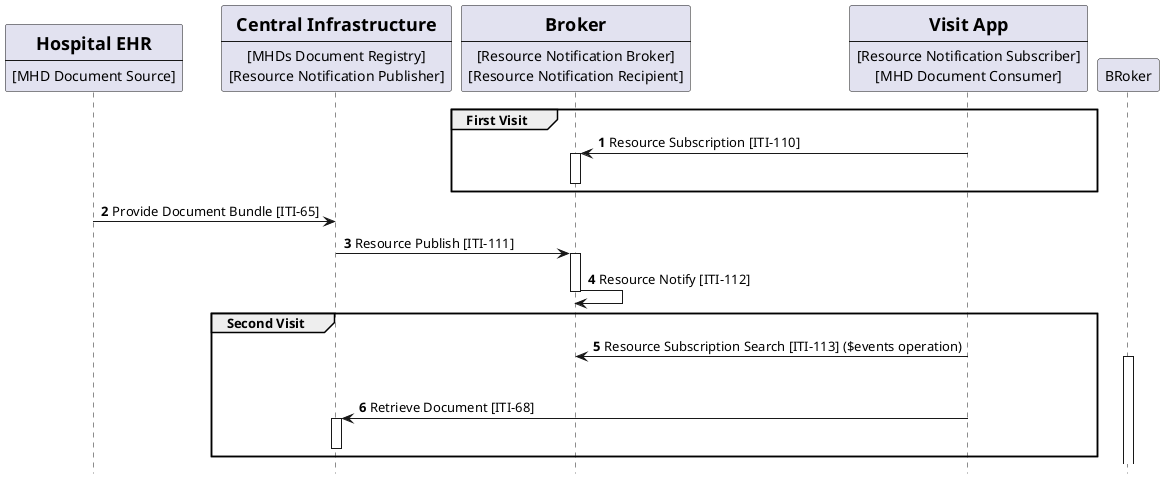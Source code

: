 @startuml
skinparam svgDimensionStyle false
hide footbox

/'title "Subscription with DSUBm on MHDs infrastructure with pull notification" '/
participant HospitalEHR [
    = Hospital EHR
    ----
    [MHD Document Source]
] 

participant MHDsDocumentRegistry [
    =Central Infrastructure
    ----
    [MHDs Document Registry]
    [Resource Notification Publisher]
] 

participant Broker[
    = Broker
    ----
    [Resource Notification Broker]
    [Resource Notification Recipient]
]

participant App [
    = Visit App
    ----
    [Resource Notification Subscriber]
    [MHD Document Consumer]
] 

autonumber "<b>"
group First Visit
  App -> Broker:   Resource Subscription [ITI-110]
  activate Broker
  deactivate Broker
end
HospitalEHR -> MHDsDocumentRegistry:  Provide Document Bundle [ITI-65]
MHDsDocumentRegistry -> Broker : Resource Publish [ITI-111]
activate Broker
Broker -> Broker : Resource Notify [ITI-112]
deactivate Broker


group Second Visit
  App -> Broker: Resource Subscription Search [ITI-113] ($events operation)
  activate BRoker
  deactivate MHDsDocumentRegistry
  App -> MHDsDocumentRegistry: Retrieve Document [ITI-68]
  activate MHDsDocumentRegistry
  deactivate MHDsDocumentRegistry
end


@enduml